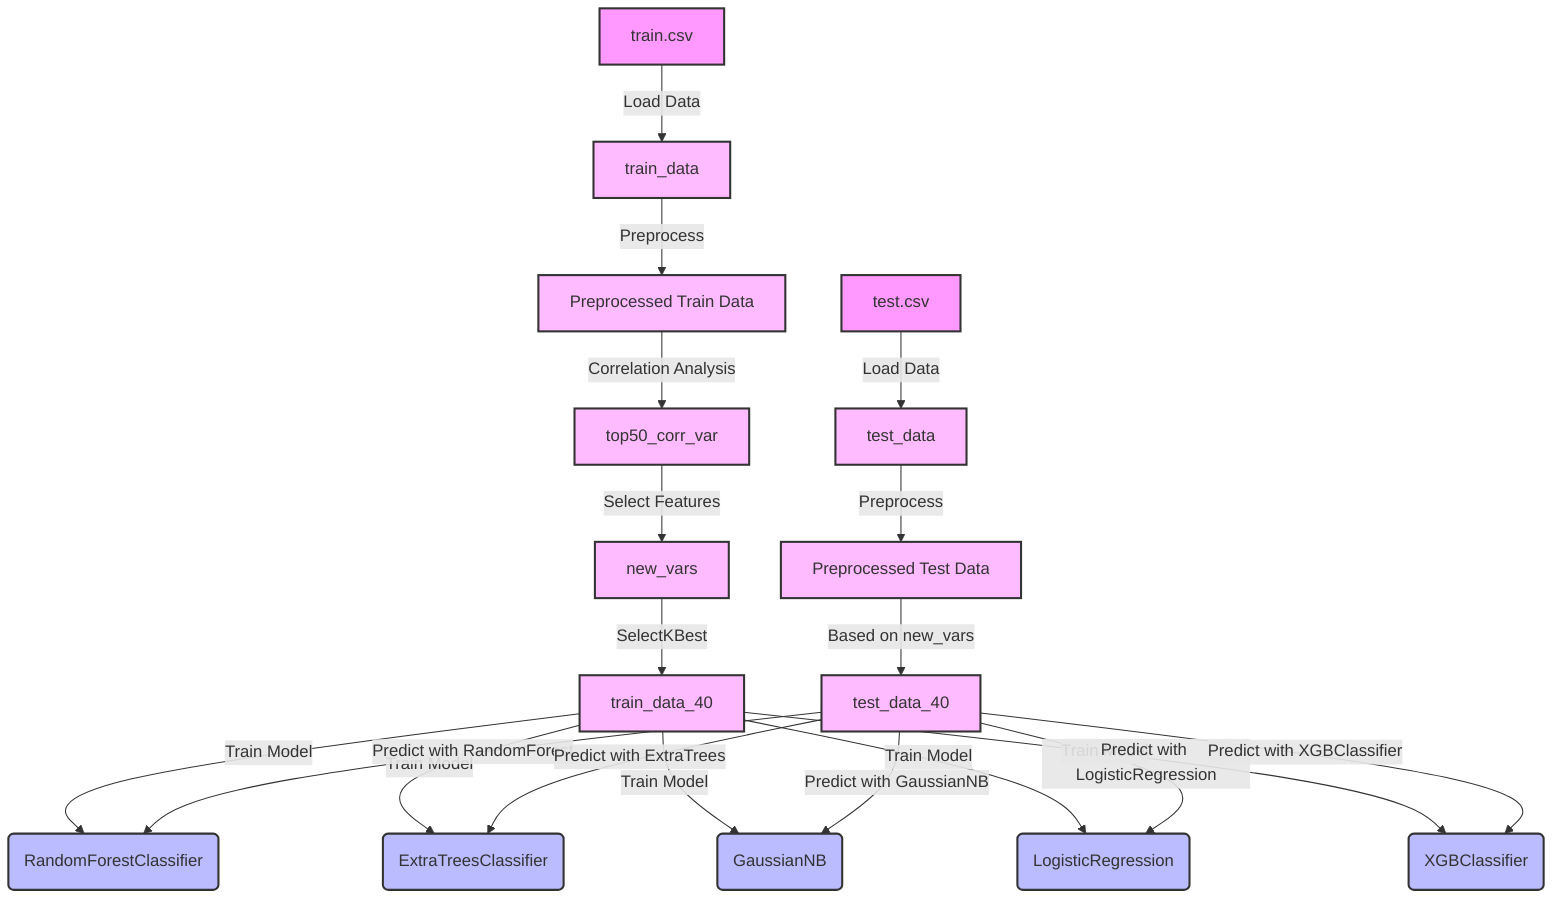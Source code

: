 flowchart TD
    %% Data Sources
    A["train.csv"] -->|Load Data| B[train_data]
    C["test.csv"] -->|Load Data| D[test_data]

    %% Data Processing
    B -->|Preprocess| E["Preprocessed Train Data"]
    D -->|Preprocess| F["Preprocessed Test Data"]

    %% Feature Selection
    E -->|Correlation Analysis| G[top50_corr_var]
    G -->|Select Features| H[new_vars]
    H -->|SelectKBest| I[train_data_40]
    F -->|Based on new_vars| J[test_data_40]

    %% Models
    I -->|Train Model| K(RandomForestClassifier)
    I -->|Train Model| L(ExtraTreesClassifier)
    I -->|Train Model| M(GaussianNB)
    I -->|Train Model| N(LogisticRegression)
    I -->|Train Model| O(XGBClassifier)

    %% Predictions
    J -->|Predict with RandomForest| K
    J -->|Predict with ExtraTrees| L
    J -->|Predict with GaussianNB| M
    J -->|Predict with LogisticRegression| N
    J -->|Predict with XGBClassifier| O

    %% Comments
    classDef dataSource fill:#f9f,stroke:#333,stroke-width:2px;
    classDef model fill:#bbf,stroke:#333,stroke-width:2px;
    classDef dataProcess fill:#fbf,stroke:#333,stroke-width:2px;

    class A,C dataSource;
    class B,D,E,F,G,H,I,J dataProcess;
    class K,L,M,N,O model;